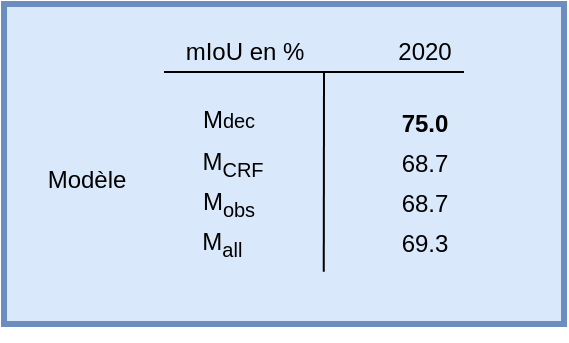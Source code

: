 <mxfile version="15.1.1" type="device"><diagram id="Q2tXcFmhulNJT2mUu70Q" name="Page-1"><mxGraphModel dx="375" dy="224" grid="1" gridSize="10" guides="1" tooltips="1" connect="1" arrows="1" fold="1" page="0" pageScale="1" pageWidth="827" pageHeight="1169" math="0" shadow="0"><root><mxCell id="0"/><mxCell id="1" parent="0"/><mxCell id="dAJbB3b-zwiPBvrVKV_J-23" value="" style="rounded=0;whiteSpace=wrap;html=1;labelBackgroundColor=none;strokeColor=#6c8ebf;strokeWidth=3;fillColor=#dae8fc;" parent="1" vertex="1"><mxGeometry x="70" y="126" width="280" height="160" as="geometry"/></mxCell><mxCell id="dAJbB3b-zwiPBvrVKV_J-1" value="Modèle" style="text;html=1;align=center;verticalAlign=middle;resizable=0;points=[];autosize=1;strokeColor=none;" parent="1" vertex="1"><mxGeometry x="86" y="204" width="50" height="20" as="geometry"/></mxCell><mxCell id="dAJbB3b-zwiPBvrVKV_J-7" value="&amp;nbsp;&amp;nbsp;&amp;nbsp; M&lt;sub&gt;all&lt;/sub&gt;" style="text;html=1;align=center;verticalAlign=middle;resizable=0;points=[];autosize=1;strokeColor=none;" parent="1" vertex="1"><mxGeometry x="147" y="236" width="50" height="20" as="geometry"/></mxCell><mxCell id="dAJbB3b-zwiPBvrVKV_J-15" value="&lt;b&gt;75.0&lt;/b&gt;" style="text;html=1;align=center;verticalAlign=middle;resizable=0;points=[];autosize=1;fillColor=#dae8fc;strokeWidth=2;" parent="1" vertex="1"><mxGeometry x="260" y="176" width="40" height="20" as="geometry"/></mxCell><mxCell id="dAJbB3b-zwiPBvrVKV_J-17" value="mIoU en %" style="text;html=1;align=center;verticalAlign=middle;resizable=0;points=[];autosize=1;strokeColor=none;" parent="1" vertex="1"><mxGeometry x="155" y="140" width="70" height="20" as="geometry"/></mxCell><mxCell id="dAJbB3b-zwiPBvrVKV_J-24" value="" style="endArrow=none;html=1;fontColor=#FF3333;exitX=0.571;exitY=0.837;exitDx=0;exitDy=0;exitPerimeter=0;" parent="1" edge="1" source="dAJbB3b-zwiPBvrVKV_J-23"><mxGeometry width="50" height="50" relative="1" as="geometry"><mxPoint x="230" y="230" as="sourcePoint"/><mxPoint x="230" y="160" as="targetPoint"/></mxGeometry></mxCell><mxCell id="t_Epl60UzwiuoRET6TV3-1" value="&lt;div&gt;M&lt;span style=&quot;font-size: 10px&quot;&gt;dec&lt;/span&gt;&lt;/div&gt;" style="text;html=1;align=center;verticalAlign=middle;resizable=0;points=[];autosize=1;strokeColor=none;" parent="1" vertex="1"><mxGeometry x="162" y="174" width="40" height="20" as="geometry"/></mxCell><mxCell id="t_Epl60UzwiuoRET6TV3-6" value="68.7" style="text;html=1;align=center;verticalAlign=middle;resizable=0;points=[];autosize=1;fillColor=#dae8fc;strokeWidth=2;" parent="1" vertex="1"><mxGeometry x="260" y="216" width="40" height="20" as="geometry"/></mxCell><mxCell id="dAJbB3b-zwiPBvrVKV_J-4" value="&lt;div&gt;2020&lt;/div&gt;" style="text;html=1;align=center;verticalAlign=middle;resizable=0;points=[];autosize=1;strokeColor=none;" parent="1" vertex="1"><mxGeometry x="260" y="140" width="40" height="20" as="geometry"/></mxCell><mxCell id="ISqzlExrCAHjaw9iDG5P-1" value="" style="endArrow=none;html=1;fontColor=#FF3333;entryX=1;entryY=1;entryDx=0;entryDy=0;entryPerimeter=0;" parent="1" target="dAJbB3b-zwiPBvrVKV_J-4" edge="1"><mxGeometry width="50" height="50" relative="1" as="geometry"><mxPoint x="150" y="160" as="sourcePoint"/><mxPoint x="450" y="160" as="targetPoint"/></mxGeometry></mxCell><mxCell id="ImzL886X6ptrXtFQuCE0-1" style="edgeStyle=orthogonalEdgeStyle;rounded=0;orthogonalLoop=1;jettySize=auto;html=1;exitX=0.5;exitY=1;exitDx=0;exitDy=0;fontColor=#7EA6E0;" parent="1" source="dAJbB3b-zwiPBvrVKV_J-23" target="dAJbB3b-zwiPBvrVKV_J-23" edge="1"><mxGeometry relative="1" as="geometry"/></mxCell><mxCell id="-tLyaUybvQ7rx0cc85yT-1" value="&lt;div&gt;M&lt;sub&gt;obs&lt;/sub&gt;&lt;/div&gt;" style="text;html=1;align=center;verticalAlign=middle;resizable=0;points=[];autosize=1;strokeColor=none;" vertex="1" parent="1"><mxGeometry x="162" y="216" width="40" height="20" as="geometry"/></mxCell><mxCell id="-tLyaUybvQ7rx0cc85yT-2" value="69.3" style="text;html=1;align=center;verticalAlign=middle;resizable=0;points=[];autosize=1;fillColor=#dae8fc;strokeWidth=2;" vertex="1" parent="1"><mxGeometry x="260" y="236" width="40" height="20" as="geometry"/></mxCell><mxCell id="-tLyaUybvQ7rx0cc85yT-3" value="68.7" style="text;html=1;align=center;verticalAlign=middle;resizable=0;points=[];autosize=1;fillColor=#dae8fc;strokeWidth=2;" vertex="1" parent="1"><mxGeometry x="260" y="196" width="40" height="20" as="geometry"/></mxCell><mxCell id="-tLyaUybvQ7rx0cc85yT-4" value="&lt;div&gt;M&lt;sub&gt;CRF&lt;/sub&gt;&lt;/div&gt;" style="text;html=1;align=center;verticalAlign=middle;resizable=0;points=[];autosize=1;strokeColor=none;" vertex="1" parent="1"><mxGeometry x="159" y="196" width="50" height="20" as="geometry"/></mxCell></root></mxGraphModel></diagram></mxfile>